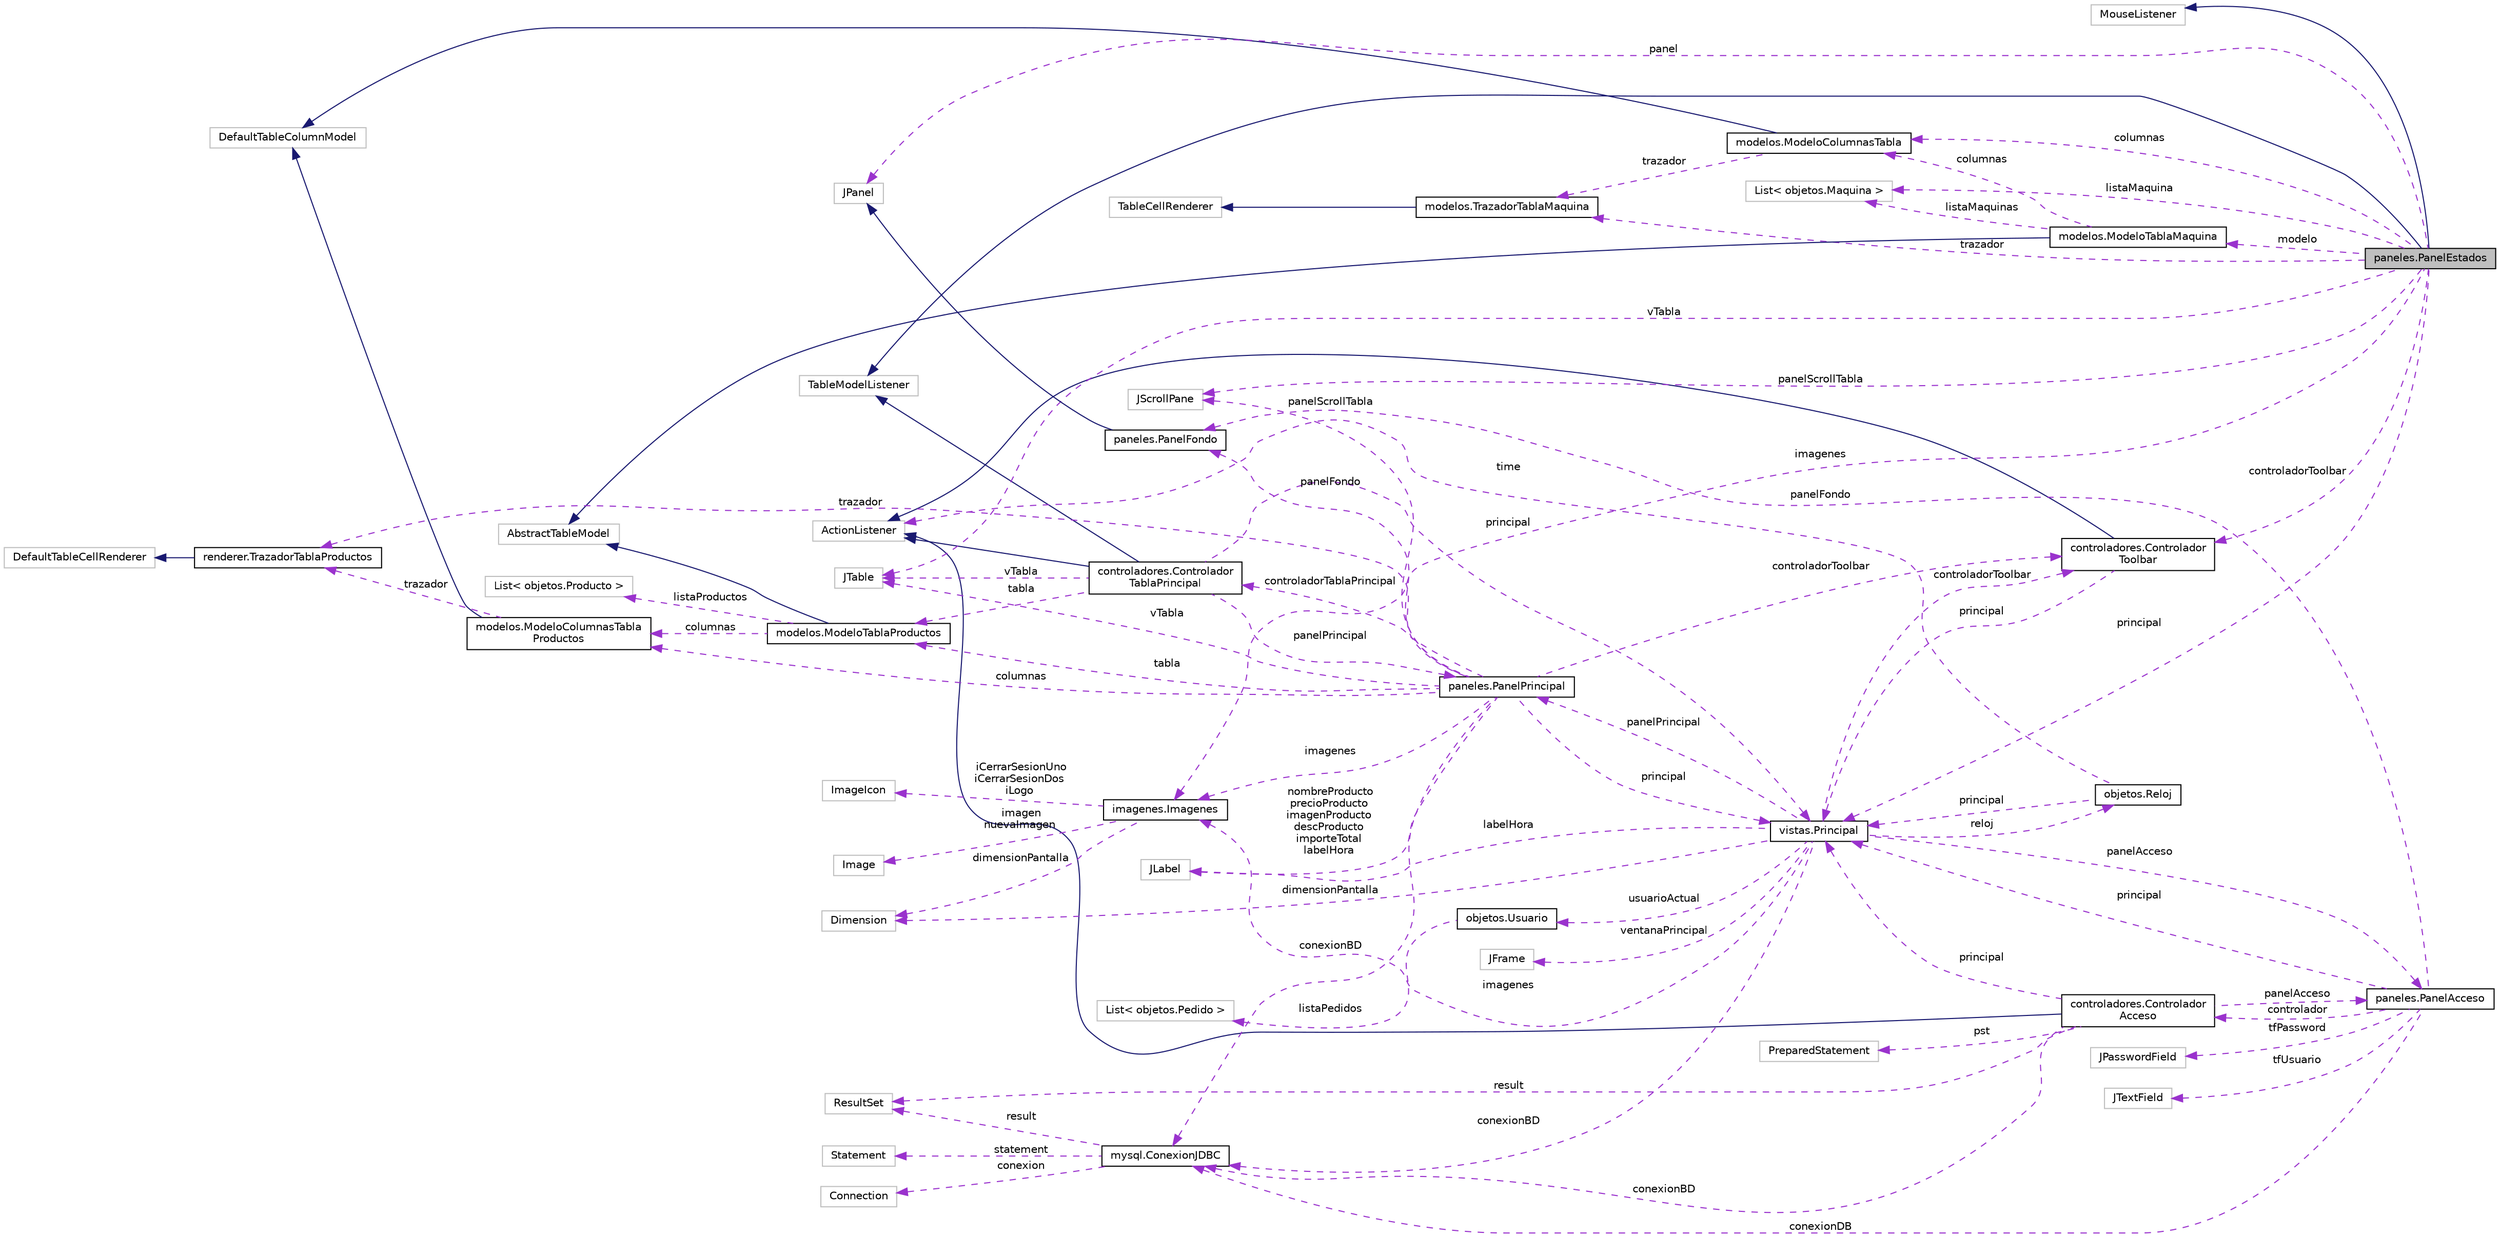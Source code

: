 digraph "paneles.PanelEstados"
{
  edge [fontname="Helvetica",fontsize="10",labelfontname="Helvetica",labelfontsize="10"];
  node [fontname="Helvetica",fontsize="10",shape=record];
  rankdir="LR";
  Node3 [label="paneles.PanelEstados",height=0.2,width=0.4,color="black", fillcolor="grey75", style="filled", fontcolor="black"];
  Node4 -> Node3 [dir="back",color="midnightblue",fontsize="10",style="solid",fontname="Helvetica"];
  Node4 [label="TableModelListener",height=0.2,width=0.4,color="grey75", fillcolor="white", style="filled"];
  Node5 -> Node3 [dir="back",color="midnightblue",fontsize="10",style="solid",fontname="Helvetica"];
  Node5 [label="MouseListener",height=0.2,width=0.4,color="grey75", fillcolor="white", style="filled"];
  Node6 -> Node3 [dir="back",color="darkorchid3",fontsize="10",style="dashed",label=" listaMaquina" ,fontname="Helvetica"];
  Node6 [label="List\< objetos.Maquina \>",height=0.2,width=0.4,color="grey75", fillcolor="white", style="filled"];
  Node7 -> Node3 [dir="back",color="darkorchid3",fontsize="10",style="dashed",label=" columnas" ,fontname="Helvetica"];
  Node7 [label="modelos.ModeloColumnasTabla",height=0.2,width=0.4,color="black", fillcolor="white", style="filled",URL="$classmodelos_1_1_modelo_columnas_tabla.html"];
  Node8 -> Node7 [dir="back",color="midnightblue",fontsize="10",style="solid",fontname="Helvetica"];
  Node8 [label="DefaultTableColumnModel",height=0.2,width=0.4,color="grey75", fillcolor="white", style="filled"];
  Node9 -> Node7 [dir="back",color="darkorchid3",fontsize="10",style="dashed",label=" trazador" ,fontname="Helvetica"];
  Node9 [label="modelos.TrazadorTablaMaquina",height=0.2,width=0.4,color="black", fillcolor="white", style="filled",URL="$classmodelos_1_1_trazador_tabla_maquina.html"];
  Node10 -> Node9 [dir="back",color="midnightblue",fontsize="10",style="solid",fontname="Helvetica"];
  Node10 [label="TableCellRenderer",height=0.2,width=0.4,color="grey75", fillcolor="white", style="filled"];
  Node11 -> Node3 [dir="back",color="darkorchid3",fontsize="10",style="dashed",label=" controladorToolbar" ,fontname="Helvetica"];
  Node11 [label="controladores.Controlador\lToolbar",height=0.2,width=0.4,color="black", fillcolor="white", style="filled",URL="$classcontroladores_1_1_controlador_toolbar.html"];
  Node12 -> Node11 [dir="back",color="midnightblue",fontsize="10",style="solid",fontname="Helvetica"];
  Node12 [label="ActionListener",height=0.2,width=0.4,color="grey75", fillcolor="white", style="filled"];
  Node13 -> Node11 [dir="back",color="darkorchid3",fontsize="10",style="dashed",label=" principal" ,fontname="Helvetica"];
  Node13 [label="vistas.Principal",height=0.2,width=0.4,color="black", fillcolor="white", style="filled",URL="$classvistas_1_1_principal.html"];
  Node14 -> Node13 [dir="back",color="darkorchid3",fontsize="10",style="dashed",label=" reloj" ,fontname="Helvetica"];
  Node14 [label="objetos.Reloj",height=0.2,width=0.4,color="black", fillcolor="white", style="filled",URL="$classobjetos_1_1_reloj.html"];
  Node12 -> Node14 [dir="back",color="darkorchid3",fontsize="10",style="dashed",label=" time" ,fontname="Helvetica"];
  Node13 -> Node14 [dir="back",color="darkorchid3",fontsize="10",style="dashed",label=" principal" ,fontname="Helvetica"];
  Node15 -> Node13 [dir="back",color="darkorchid3",fontsize="10",style="dashed",label=" panelPrincipal" ,fontname="Helvetica"];
  Node15 [label="paneles.PanelPrincipal",height=0.2,width=0.4,color="black", fillcolor="white", style="filled",URL="$classpaneles_1_1_panel_principal.html"];
  Node16 -> Node15 [dir="back",color="darkorchid3",fontsize="10",style="dashed",label=" controladorTablaPrincipal" ,fontname="Helvetica"];
  Node16 [label="controladores.Controlador\lTablaPrincipal",height=0.2,width=0.4,color="black", fillcolor="white", style="filled",URL="$classcontroladores_1_1_controlador_tabla_principal.html"];
  Node12 -> Node16 [dir="back",color="midnightblue",fontsize="10",style="solid",fontname="Helvetica"];
  Node4 -> Node16 [dir="back",color="midnightblue",fontsize="10",style="solid",fontname="Helvetica"];
  Node15 -> Node16 [dir="back",color="darkorchid3",fontsize="10",style="dashed",label=" panelPrincipal" ,fontname="Helvetica"];
  Node17 -> Node16 [dir="back",color="darkorchid3",fontsize="10",style="dashed",label=" vTabla" ,fontname="Helvetica"];
  Node17 [label="JTable",height=0.2,width=0.4,color="grey75", fillcolor="white", style="filled"];
  Node13 -> Node16 [dir="back",color="darkorchid3",fontsize="10",style="dashed",label=" principal" ,fontname="Helvetica"];
  Node18 -> Node16 [dir="back",color="darkorchid3",fontsize="10",style="dashed",label=" tabla" ,fontname="Helvetica"];
  Node18 [label="modelos.ModeloTablaProductos",height=0.2,width=0.4,color="black", fillcolor="white", style="filled",URL="$classmodelos_1_1_modelo_tabla_productos.html"];
  Node19 -> Node18 [dir="back",color="midnightblue",fontsize="10",style="solid",fontname="Helvetica"];
  Node19 [label="AbstractTableModel",height=0.2,width=0.4,color="grey75", fillcolor="white", style="filled"];
  Node20 -> Node18 [dir="back",color="darkorchid3",fontsize="10",style="dashed",label=" columnas" ,fontname="Helvetica"];
  Node20 [label="modelos.ModeloColumnasTabla\lProductos",height=0.2,width=0.4,color="black", fillcolor="white", style="filled",URL="$classmodelos_1_1_modelo_columnas_tabla_productos.html"];
  Node8 -> Node20 [dir="back",color="midnightblue",fontsize="10",style="solid",fontname="Helvetica"];
  Node21 -> Node20 [dir="back",color="darkorchid3",fontsize="10",style="dashed",label=" trazador" ,fontname="Helvetica"];
  Node21 [label="renderer.TrazadorTablaProductos",height=0.2,width=0.4,color="black", fillcolor="white", style="filled",URL="$classrenderer_1_1_trazador_tabla_productos.html"];
  Node22 -> Node21 [dir="back",color="midnightblue",fontsize="10",style="solid",fontname="Helvetica"];
  Node22 [label="DefaultTableCellRenderer",height=0.2,width=0.4,color="grey75", fillcolor="white", style="filled"];
  Node23 -> Node18 [dir="back",color="darkorchid3",fontsize="10",style="dashed",label=" listaProductos" ,fontname="Helvetica"];
  Node23 [label="List\< objetos.Producto \>",height=0.2,width=0.4,color="grey75", fillcolor="white", style="filled"];
  Node21 -> Node15 [dir="back",color="darkorchid3",fontsize="10",style="dashed",label=" trazador" ,fontname="Helvetica"];
  Node24 -> Node15 [dir="back",color="darkorchid3",fontsize="10",style="dashed",label=" conexionBD" ,fontname="Helvetica"];
  Node24 [label="mysql.ConexionJDBC",height=0.2,width=0.4,color="black", fillcolor="white", style="filled",URL="$classmysql_1_1_conexion_j_d_b_c.html"];
  Node25 -> Node24 [dir="back",color="darkorchid3",fontsize="10",style="dashed",label=" statement" ,fontname="Helvetica"];
  Node25 [label="Statement",height=0.2,width=0.4,color="grey75", fillcolor="white", style="filled"];
  Node26 -> Node24 [dir="back",color="darkorchid3",fontsize="10",style="dashed",label=" conexion" ,fontname="Helvetica"];
  Node26 [label="Connection",height=0.2,width=0.4,color="grey75", fillcolor="white", style="filled"];
  Node27 -> Node24 [dir="back",color="darkorchid3",fontsize="10",style="dashed",label=" result" ,fontname="Helvetica"];
  Node27 [label="ResultSet",height=0.2,width=0.4,color="grey75", fillcolor="white", style="filled"];
  Node11 -> Node15 [dir="back",color="darkorchid3",fontsize="10",style="dashed",label=" controladorToolbar" ,fontname="Helvetica"];
  Node17 -> Node15 [dir="back",color="darkorchid3",fontsize="10",style="dashed",label=" vTabla" ,fontname="Helvetica"];
  Node28 -> Node15 [dir="back",color="darkorchid3",fontsize="10",style="dashed",label=" panelFondo" ,fontname="Helvetica"];
  Node28 [label="paneles.PanelFondo",height=0.2,width=0.4,color="black", fillcolor="white", style="filled",URL="$classpaneles_1_1_panel_fondo.html"];
  Node29 -> Node28 [dir="back",color="midnightblue",fontsize="10",style="solid",fontname="Helvetica"];
  Node29 [label="JPanel",height=0.2,width=0.4,color="grey75", fillcolor="white", style="filled"];
  Node20 -> Node15 [dir="back",color="darkorchid3",fontsize="10",style="dashed",label=" columnas" ,fontname="Helvetica"];
  Node30 -> Node15 [dir="back",color="darkorchid3",fontsize="10",style="dashed",label=" nombreProducto\nprecioProducto\nimagenProducto\ndescProducto\nimporteTotal\nlabelHora" ,fontname="Helvetica"];
  Node30 [label="JLabel",height=0.2,width=0.4,color="grey75", fillcolor="white", style="filled"];
  Node31 -> Node15 [dir="back",color="darkorchid3",fontsize="10",style="dashed",label=" imagenes" ,fontname="Helvetica"];
  Node31 [label="imagenes.Imagenes",height=0.2,width=0.4,color="black", fillcolor="white", style="filled",URL="$classimagenes_1_1_imagenes.html"];
  Node32 -> Node31 [dir="back",color="darkorchid3",fontsize="10",style="dashed",label=" iCerrarSesionUno\niCerrarSesionDos\niLogo" ,fontname="Helvetica"];
  Node32 [label="ImageIcon",height=0.2,width=0.4,color="grey75", fillcolor="white", style="filled"];
  Node33 -> Node31 [dir="back",color="darkorchid3",fontsize="10",style="dashed",label=" imagen\nnuevaImagen" ,fontname="Helvetica"];
  Node33 [label="Image",height=0.2,width=0.4,color="grey75", fillcolor="white", style="filled"];
  Node34 -> Node31 [dir="back",color="darkorchid3",fontsize="10",style="dashed",label=" dimensionPantalla" ,fontname="Helvetica"];
  Node34 [label="Dimension",height=0.2,width=0.4,color="grey75", fillcolor="white", style="filled"];
  Node35 -> Node15 [dir="back",color="darkorchid3",fontsize="10",style="dashed",label=" panelScrollTabla" ,fontname="Helvetica"];
  Node35 [label="JScrollPane",height=0.2,width=0.4,color="grey75", fillcolor="white", style="filled"];
  Node18 -> Node15 [dir="back",color="darkorchid3",fontsize="10",style="dashed",label=" tabla" ,fontname="Helvetica"];
  Node13 -> Node15 [dir="back",color="darkorchid3",fontsize="10",style="dashed",label=" principal" ,fontname="Helvetica"];
  Node11 -> Node13 [dir="back",color="darkorchid3",fontsize="10",style="dashed",label=" controladorToolbar" ,fontname="Helvetica"];
  Node36 -> Node13 [dir="back",color="darkorchid3",fontsize="10",style="dashed",label=" usuarioActual" ,fontname="Helvetica"];
  Node36 [label="objetos.Usuario",height=0.2,width=0.4,color="black", fillcolor="white", style="filled",URL="$classobjetos_1_1_usuario.html"];
  Node37 -> Node36 [dir="back",color="darkorchid3",fontsize="10",style="dashed",label=" listaPedidos" ,fontname="Helvetica"];
  Node37 [label="List\< objetos.Pedido \>",height=0.2,width=0.4,color="grey75", fillcolor="white", style="filled"];
  Node24 -> Node13 [dir="back",color="darkorchid3",fontsize="10",style="dashed",label=" conexionBD" ,fontname="Helvetica"];
  Node38 -> Node13 [dir="back",color="darkorchid3",fontsize="10",style="dashed",label=" ventanaPrincipal" ,fontname="Helvetica"];
  Node38 [label="JFrame",height=0.2,width=0.4,color="grey75", fillcolor="white", style="filled"];
  Node39 -> Node13 [dir="back",color="darkorchid3",fontsize="10",style="dashed",label=" panelAcceso" ,fontname="Helvetica"];
  Node39 [label="paneles.PanelAcceso",height=0.2,width=0.4,color="black", fillcolor="white", style="filled",URL="$classpaneles_1_1_panel_acceso.html"];
  Node40 -> Node39 [dir="back",color="darkorchid3",fontsize="10",style="dashed",label=" tfUsuario" ,fontname="Helvetica"];
  Node40 [label="JTextField",height=0.2,width=0.4,color="grey75", fillcolor="white", style="filled"];
  Node24 -> Node39 [dir="back",color="darkorchid3",fontsize="10",style="dashed",label=" conexionDB" ,fontname="Helvetica"];
  Node41 -> Node39 [dir="back",color="darkorchid3",fontsize="10",style="dashed",label=" tfPassword" ,fontname="Helvetica"];
  Node41 [label="JPasswordField",height=0.2,width=0.4,color="grey75", fillcolor="white", style="filled"];
  Node28 -> Node39 [dir="back",color="darkorchid3",fontsize="10",style="dashed",label=" panelFondo" ,fontname="Helvetica"];
  Node42 -> Node39 [dir="back",color="darkorchid3",fontsize="10",style="dashed",label=" controlador" ,fontname="Helvetica"];
  Node42 [label="controladores.Controlador\lAcceso",height=0.2,width=0.4,color="black", fillcolor="white", style="filled",URL="$classcontroladores_1_1_controlador_acceso.html"];
  Node12 -> Node42 [dir="back",color="midnightblue",fontsize="10",style="solid",fontname="Helvetica"];
  Node24 -> Node42 [dir="back",color="darkorchid3",fontsize="10",style="dashed",label=" conexionBD" ,fontname="Helvetica"];
  Node39 -> Node42 [dir="back",color="darkorchid3",fontsize="10",style="dashed",label=" panelAcceso" ,fontname="Helvetica"];
  Node43 -> Node42 [dir="back",color="darkorchid3",fontsize="10",style="dashed",label=" pst" ,fontname="Helvetica"];
  Node43 [label="PreparedStatement",height=0.2,width=0.4,color="grey75", fillcolor="white", style="filled"];
  Node13 -> Node42 [dir="back",color="darkorchid3",fontsize="10",style="dashed",label=" principal" ,fontname="Helvetica"];
  Node27 -> Node42 [dir="back",color="darkorchid3",fontsize="10",style="dashed",label=" result" ,fontname="Helvetica"];
  Node13 -> Node39 [dir="back",color="darkorchid3",fontsize="10",style="dashed",label=" principal" ,fontname="Helvetica"];
  Node34 -> Node13 [dir="back",color="darkorchid3",fontsize="10",style="dashed",label=" dimensionPantalla" ,fontname="Helvetica"];
  Node30 -> Node13 [dir="back",color="darkorchid3",fontsize="10",style="dashed",label=" labelHora" ,fontname="Helvetica"];
  Node31 -> Node13 [dir="back",color="darkorchid3",fontsize="10",style="dashed",label=" imagenes" ,fontname="Helvetica"];
  Node44 -> Node3 [dir="back",color="darkorchid3",fontsize="10",style="dashed",label=" modelo" ,fontname="Helvetica"];
  Node44 [label="modelos.ModeloTablaMaquina",height=0.2,width=0.4,color="black", fillcolor="white", style="filled",URL="$classmodelos_1_1_modelo_tabla_maquina.html"];
  Node19 -> Node44 [dir="back",color="midnightblue",fontsize="10",style="solid",fontname="Helvetica"];
  Node6 -> Node44 [dir="back",color="darkorchid3",fontsize="10",style="dashed",label=" listaMaquinas" ,fontname="Helvetica"];
  Node7 -> Node44 [dir="back",color="darkorchid3",fontsize="10",style="dashed",label=" columnas" ,fontname="Helvetica"];
  Node17 -> Node3 [dir="back",color="darkorchid3",fontsize="10",style="dashed",label=" vTabla" ,fontname="Helvetica"];
  Node29 -> Node3 [dir="back",color="darkorchid3",fontsize="10",style="dashed",label=" panel" ,fontname="Helvetica"];
  Node35 -> Node3 [dir="back",color="darkorchid3",fontsize="10",style="dashed",label=" panelScrollTabla" ,fontname="Helvetica"];
  Node9 -> Node3 [dir="back",color="darkorchid3",fontsize="10",style="dashed",label=" trazador" ,fontname="Helvetica"];
  Node31 -> Node3 [dir="back",color="darkorchid3",fontsize="10",style="dashed",label=" imagenes" ,fontname="Helvetica"];
  Node13 -> Node3 [dir="back",color="darkorchid3",fontsize="10",style="dashed",label=" principal" ,fontname="Helvetica"];
}
